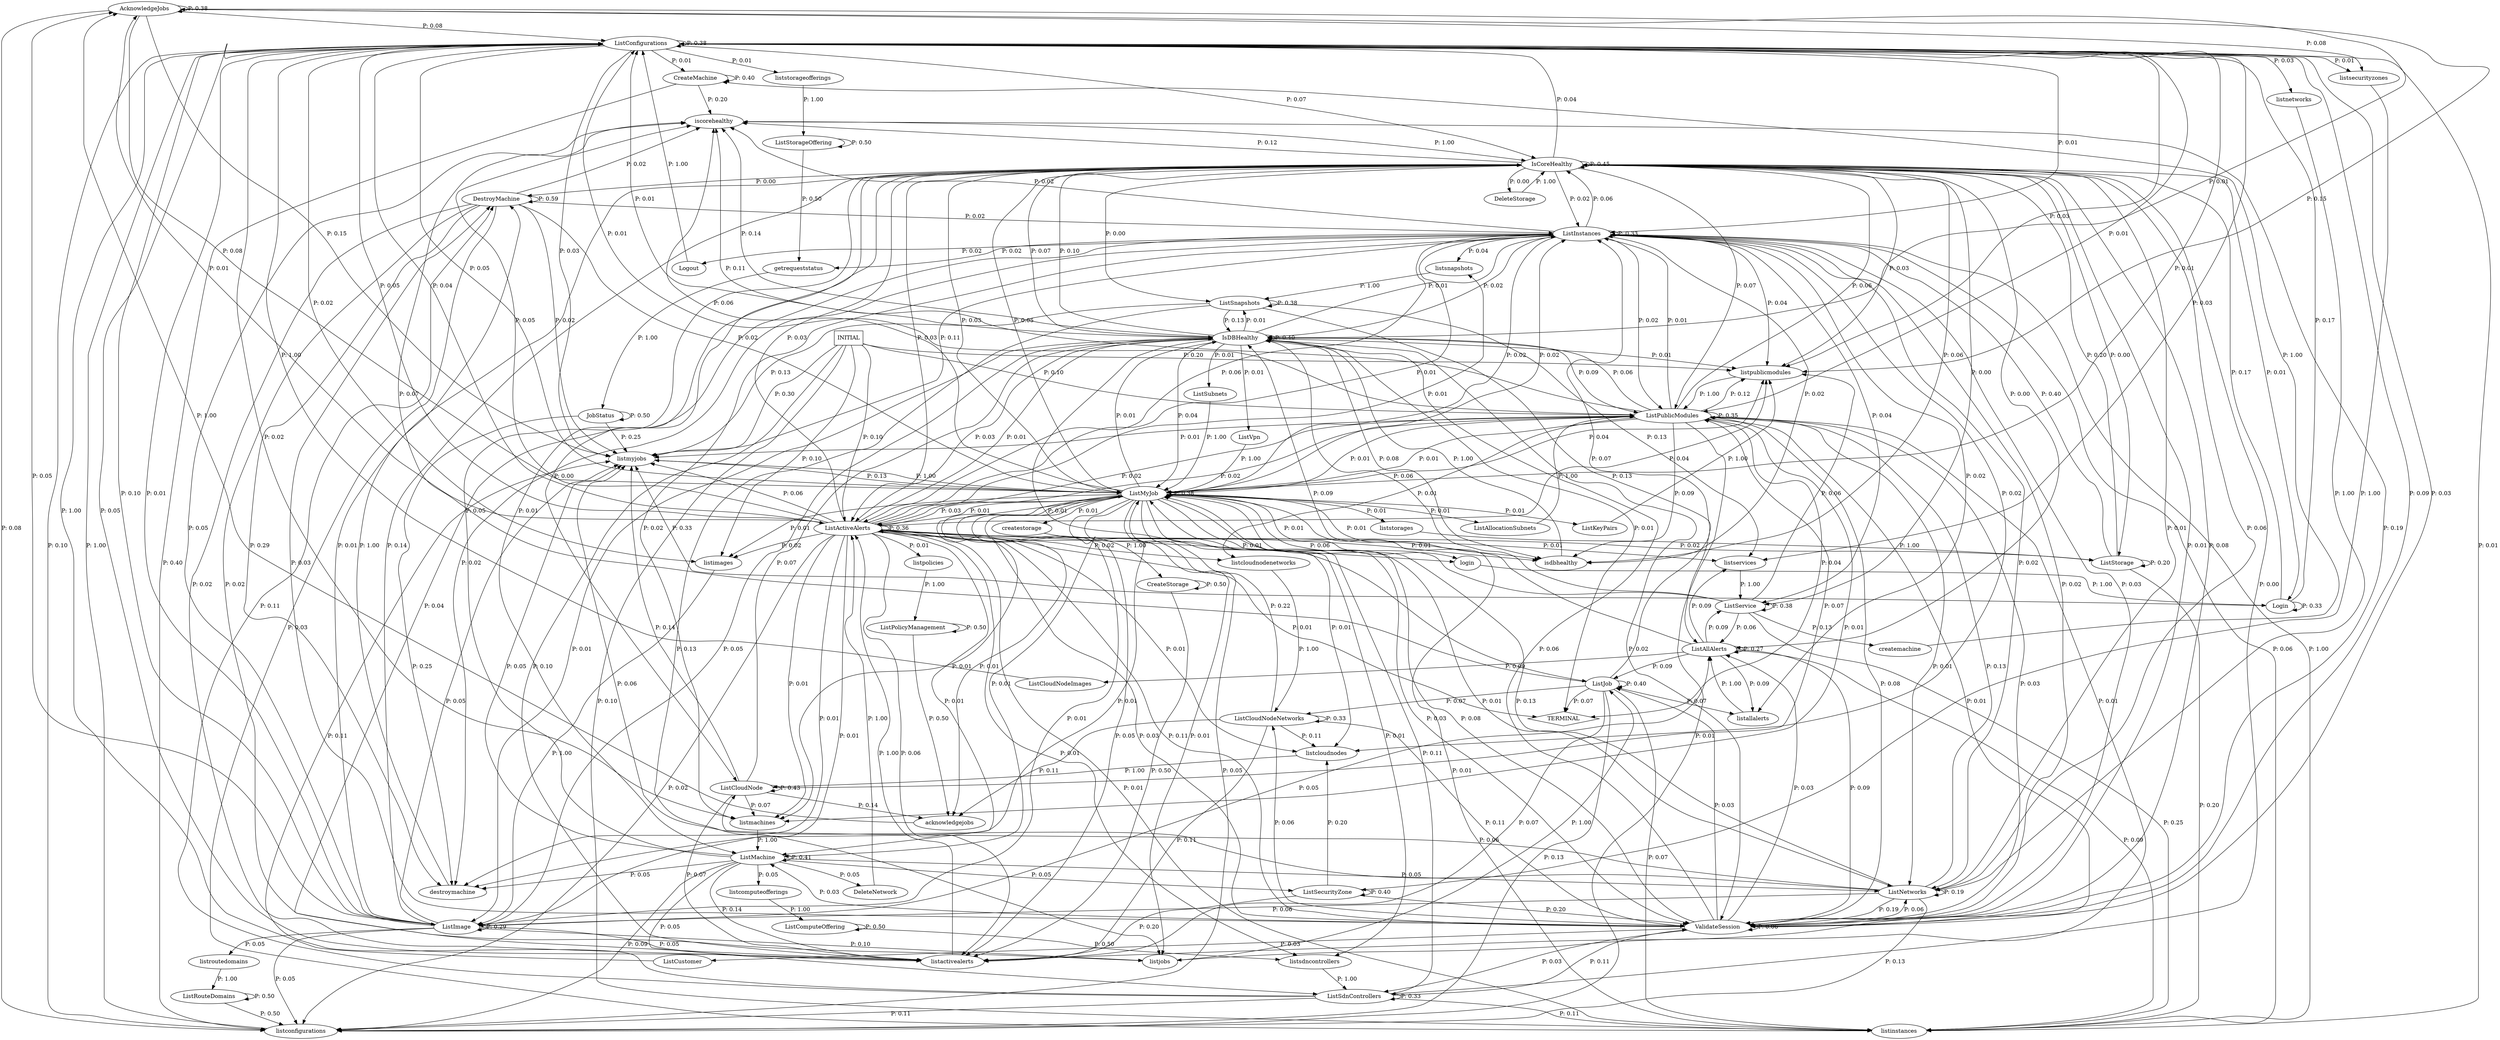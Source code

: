 digraph G {
  0 [label="AcknowledgeJobs"];
  1 [label="CreateMachine"];
  2 [label="CreateStorage"];
  3 [label="DeleteNetwork"];
  4 [label="DeleteStorage"];
  5 [label="DestroyMachine"];
  6 [label="IsCoreHealthy"];
  7 [label="IsDBHealthy"];
  8 [label="JobStatus"];
  9 [label="ListActiveAlerts"];
  10 [label="ListAllAlerts"];
  11 [label="ListAllocationSubnets"];
  12 [label="ListCloudNode"];
  13 [label="ListCloudNodeImages"];
  14 [label="ListCloudNodeNetworks"];
  15 [label="ListComputeOffering"];
  16 [label="ListConfigurations"];
  17 [label="ListCustomer"];
  18 [label="ListImage"];
  19 [label="ListInstances"];
  20 [label="ListJob"];
  21 [label="ListKeyPairs"];
  22 [label="ListMachine"];
  23 [label="ListMyJob"];
  24 [label="ListNetworks"];
  25 [label="ListPolicyManagement"];
  26 [label="ListPublicModules"];
  27 [label="ListRouteDomains"];
  28 [label="ListSdnControllers"];
  29 [label="ListSecurityZone"];
  30 [label="ListService"];
  31 [label="ListSnapshots"];
  32 [label="ListStorage"];
  33 [label="ListStorageOffering"];
  34 [label="ListSubnets"];
  35 [label="ListVpn"];
  36 [label="Login"];
  37 [label="Logout"];
  38 [label="ValidateSession"];
  39 [label="acknowledgejobs"];
  40 [label="createmachine"];
  41 [label="createstorage"];
  42 [label="destroymachine"];
  43 [label="getrequeststatus"];
  44 [label="iscorehealthy"];
  45 [label="isdbhealthy"];
  46 [label="listactivealerts"];
  47 [label="listallalerts"];
  48 [label="listcloudnodenetworks"];
  49 [label="listcloudnodes"];
  50 [label="listcomputeofferings"];
  51 [label="listconfigurations"];
  52 [label="listimages"];
  53 [label="listinstances"];
  54 [label="listjobs"];
  55 [label="listmachines"];
  56 [label="listmyjobs"];
  57 [label="listnetworks"];
  58 [label="listpolicies"];
  59 [label="listpublicmodules"];
  60 [label="listroutedomains"];
  61 [label="listsdncontrollers"];
  62 [label="listsecurityzones"];
  63 [label="listservices"];
  64 [label="listsnapshots"];
  65 [label="liststorageofferings"];
  66 [label="liststorages"];
  67 [label="login"];
  68 [label="TERMINAL",shape=diamond];
  69 [label="INITIAL",shape=box];
0->0 [label="P: 0.38"];
0->16 [label="P: 0.08"];
0->23 [label="P: 0.08"];
0->51 [label="P: 0.08"];
0->56 [label="P: 0.15"];
0->59 [label="P: 0.15"];
0->62 [label="P: 0.08"];
1->1 [label="P: 0.40"];
1->44 [label="P: 0.20"];
1->51 [label="P: 0.40"];
2->2 [label="P: 0.50"];
2->46 [label="P: 0.50"];
3->9 [label="P: 1.00"];
4->6 [label="P: 1.00"];
5->5 [label="P: 0.59"];
5->19 [label="P: 0.02"];
5->23 [label="P: 0.02"];
5->42 [label="P: 0.29"];
5->44 [label="P: 0.02"];
5->46 [label="P: 0.02"];
5->53 [label="P: 0.03"];
5->54 [label="P: 0.02"];
5->56 [label="P: 0.02"];
6->4 [label="P: 0.00"];
6->5 [label="P: 0.00"];
6->6 [label="P: 0.45"];
6->7 [label="P: 0.07"];
6->9 [label="P: 0.03"];
6->10 [label="P: 0.00"];
6->12 [label="P: 0.00"];
6->16 [label="P: 0.04"];
6->18 [label="P: 0.01"];
6->19 [label="P: 0.02"];
6->22 [label="P: 0.01"];
6->23 [label="P: 0.03"];
6->24 [label="P: 0.01"];
6->26 [label="P: 0.07"];
6->28 [label="P: 0.00"];
6->30 [label="P: 0.00"];
6->31 [label="P: 0.00"];
6->32 [label="P: 0.00"];
6->36 [label="P: 0.01"];
6->38 [label="P: 0.01"];
6->44 [label="P: 0.12"];
6->45 [label="P: 0.06"];
6->59 [label="P: 0.03"];
7->0 [label="P: 0.01"];
7->6 [label="P: 0.10"];
7->7 [label="P: 0.40"];
7->9 [label="P: 0.03"];
7->16 [label="P: 0.01"];
7->18 [label="P: 0.01"];
7->19 [label="P: 0.01"];
7->20 [label="P: 0.01"];
7->23 [label="P: 0.04"];
7->26 [label="P: 0.09"];
7->31 [label="P: 0.01"];
7->34 [label="P: 0.01"];
7->35 [label="P: 0.01"];
7->38 [label="P: 0.02"];
7->44 [label="P: 0.14"];
7->45 [label="P: 0.08"];
7->59 [label="P: 0.01"];
7->68 [label="P: 0.01"];
8->8 [label="P: 0.50"];
8->42 [label="P: 0.25"];
8->56 [label="P: 0.25"];
9->0 [label="P: 0.01"];
9->6 [label="P: 0.03"];
9->7 [label="P: 0.01"];
9->9 [label="P: 0.36"];
9->16 [label="P: 0.05"];
9->18 [label="P: 0.01"];
9->19 [label="P: 0.01"];
9->22 [label="P: 0.01"];
9->23 [label="P: 0.03"];
9->26 [label="P: 0.02"];
9->32 [label="P: 0.02"];
9->38 [label="P: 0.03"];
9->42 [label="P: 0.01"];
9->44 [label="P: 0.05"];
9->45 [label="P: 0.01"];
9->46 [label="P: 0.06"];
9->48 [label="P: 0.02"];
9->49 [label="P: 0.01"];
9->51 [label="P: 0.02"];
9->52 [label="P: 0.02"];
9->53 [label="P: 0.01"];
9->55 [label="P: 0.01"];
9->56 [label="P: 0.06"];
9->58 [label="P: 0.01"];
9->59 [label="P: 0.04"];
9->61 [label="P: 0.01"];
9->63 [label="P: 0.01"];
9->64 [label="P: 0.01"];
9->67 [label="P: 0.01"];
9->68 [label="P: 0.01"];
10->7 [label="P: 0.09"];
10->10 [label="P: 0.27"];
10->13 [label="P: 0.09"];
10->20 [label="P: 0.09"];
10->30 [label="P: 0.09"];
10->38 [label="P: 0.09"];
10->47 [label="P: 0.09"];
10->53 [label="P: 0.09"];
10->63 [label="P: 0.09"];
11->26 [label="P: 1.00"];
12->7 [label="P: 0.07"];
12->12 [label="P: 0.43"];
12->26 [label="P: 0.07"];
12->39 [label="P: 0.14"];
12->46 [label="P: 0.07"];
12->55 [label="P: 0.07"];
12->56 [label="P: 0.14"];
13->16 [label="P: 1.00"];
14->14 [label="P: 0.33"];
14->23 [label="P: 0.22"];
14->38 [label="P: 0.11"];
14->39 [label="P: 0.11"];
14->46 [label="P: 0.11"];
14->49 [label="P: 0.11"];
15->15 [label="P: 0.50"];
15->61 [label="P: 0.50"];
16->1 [label="P: 0.01"];
16->6 [label="P: 0.07"];
16->9 [label="P: 0.04"];
16->16 [label="P: 0.38"];
16->18 [label="P: 0.01"];
16->19 [label="P: 0.01"];
16->23 [label="P: 0.05"];
16->26 [label="P: 0.01"];
16->38 [label="P: 0.09"];
16->46 [label="P: 0.05"];
16->51 [label="P: 0.10"];
16->52 [label="P: 0.02"];
16->53 [label="P: 0.01"];
16->55 [label="P: 0.02"];
16->56 [label="P: 0.03"];
16->57 [label="P: 0.03"];
16->59 [label="P: 0.03"];
16->62 [label="P: 0.01"];
16->63 [label="P: 0.03"];
16->65 [label="P: 0.01"];
17->16 [label="P: 1.00"];
18->0 [label="P: 0.05"];
18->6 [label="P: 0.14"];
18->7 [label="P: 0.05"];
18->10 [label="P: 0.05"];
18->16 [label="P: 0.10"];
18->18 [label="P: 0.29"];
18->44 [label="P: 0.05"];
18->46 [label="P: 0.05"];
18->51 [label="P: 0.05"];
18->54 [label="P: 0.10"];
18->56 [label="P: 0.05"];
18->60 [label="P: 0.05"];
19->6 [label="P: 0.06"];
19->7 [label="P: 0.02"];
19->9 [label="P: 0.06"];
19->19 [label="P: 0.33"];
19->23 [label="P: 0.02"];
19->24 [label="P: 0.02"];
19->26 [label="P: 0.02"];
19->30 [label="P: 0.04"];
19->37 [label="P: 0.02"];
19->38 [label="P: 0.02"];
19->42 [label="P: 0.02"];
19->43 [label="P: 0.02"];
19->44 [label="P: 0.02"];
19->45 [label="P: 0.02"];
19->46 [label="P: 0.04"];
19->47 [label="P: 0.02"];
19->49 [label="P: 0.02"];
19->53 [label="P: 0.06"];
19->55 [label="P: 0.02"];
19->56 [label="P: 0.11"];
19->59 [label="P: 0.04"];
19->64 [label="P: 0.04"];
20->14 [label="P: 0.07"];
20->19 [label="P: 0.07"];
20->20 [label="P: 0.40"];
20->44 [label="P: 0.07"];
20->46 [label="P: 0.07"];
20->47 [label="P: 0.07"];
20->51 [label="P: 0.13"];
20->53 [label="P: 0.07"];
20->68 [label="P: 0.07"];
21->59 [label="P: 1.00"];
22->3 [label="P: 0.05"];
22->6 [label="P: 0.05"];
22->22 [label="P: 0.41"];
22->24 [label="P: 0.05"];
22->28 [label="P: 0.05"];
22->29 [label="P: 0.05"];
22->42 [label="P: 0.05"];
22->46 [label="P: 0.14"];
22->50 [label="P: 0.05"];
22->51 [label="P: 0.09"];
22->56 [label="P: 0.05"];
23->6 [label="P: 0.05"];
23->7 [label="P: 0.01"];
23->9 [label="P: 0.01"];
23->11 [label="P: 0.01"];
23->16 [label="P: 0.01"];
23->18 [label="P: 0.01"];
23->19 [label="P: 0.02"];
23->21 [label="P: 0.01"];
23->22 [label="P: 0.01"];
23->23 [label="P: 0.38"];
23->24 [label="P: 0.01"];
23->26 [label="P: 0.01"];
23->38 [label="P: 0.03"];
23->39 [label="P: 0.01"];
23->41 [label="P: 0.01"];
23->42 [label="P: 0.01"];
23->44 [label="P: 0.06"];
23->45 [label="P: 0.01"];
23->46 [label="P: 0.05"];
23->49 [label="P: 0.01"];
23->51 [label="P: 0.05"];
23->52 [label="P: 0.01"];
23->53 [label="P: 0.01"];
23->54 [label="P: 0.01"];
23->55 [label="P: 0.01"];
23->56 [label="P: 0.13"];
23->59 [label="P: 0.04"];
23->61 [label="P: 0.01"];
23->66 [label="P: 0.01"];
23->67 [label="P: 0.01"];
24->6 [label="P: 0.06"];
24->12 [label="P: 0.06"];
24->18 [label="P: 0.06"];
24->23 [label="P: 0.13"];
24->24 [label="P: 0.19"];
24->26 [label="P: 0.13"];
24->38 [label="P: 0.19"];
24->51 [label="P: 0.13"];
24->56 [label="P: 0.06"];
25->25 [label="P: 0.50"];
25->39 [label="P: 0.50"];
26->6 [label="P: 0.06"];
26->7 [label="P: 0.06"];
26->9 [label="P: 0.02"];
26->16 [label="P: 0.01"];
26->19 [label="P: 0.01"];
26->23 [label="P: 0.01"];
26->24 [label="P: 0.01"];
26->26 [label="P: 0.35"];
26->38 [label="P: 0.03"];
26->44 [label="P: 0.11"];
26->45 [label="P: 0.09"];
26->46 [label="P: 0.01"];
26->48 [label="P: 0.01"];
26->51 [label="P: 0.01"];
26->54 [label="P: 0.01"];
26->55 [label="P: 0.01"];
26->56 [label="P: 0.01"];
26->59 [label="P: 0.12"];
26->68 [label="P: 0.04"];
27->27 [label="P: 0.50"];
27->51 [label="P: 0.50"];
28->5 [label="P: 0.11"];
28->23 [label="P: 0.11"];
28->28 [label="P: 0.33"];
28->38 [label="P: 0.11"];
28->51 [label="P: 0.11"];
28->53 [label="P: 0.11"];
28->56 [label="P: 0.11"];
29->29 [label="P: 0.40"];
29->38 [label="P: 0.20"];
29->46 [label="P: 0.20"];
29->49 [label="P: 0.20"];
30->7 [label="P: 0.06"];
30->10 [label="P: 0.06"];
30->23 [label="P: 0.06"];
30->30 [label="P: 0.38"];
30->40 [label="P: 0.13"];
30->53 [label="P: 0.25"];
30->59 [label="P: 0.06"];
31->7 [label="P: 0.13"];
31->10 [label="P: 0.13"];
31->31 [label="P: 0.38"];
31->54 [label="P: 0.13"];
31->56 [label="P: 0.13"];
31->63 [label="P: 0.13"];
32->6 [label="P: 0.20"];
32->19 [label="P: 0.40"];
32->32 [label="P: 0.20"];
32->53 [label="P: 0.20"];
33->33 [label="P: 0.50"];
33->43 [label="P: 0.50"];
34->23 [label="P: 1.00"];
35->23 [label="P: 1.00"];
36->6 [label="P: 0.17"];
36->16 [label="P: 0.17"];
36->36 [label="P: 0.33"];
36->56 [label="P: 0.33"];
37->16 [label="P: 1.00"];
38->5 [label="P: 0.03"];
38->6 [label="P: 0.08"];
38->7 [label="P: 0.06"];
38->9 [label="P: 0.11"];
38->10 [label="P: 0.03"];
38->14 [label="P: 0.06"];
38->16 [label="P: 0.03"];
38->17 [label="P: 0.03"];
38->19 [label="P: 0.03"];
38->20 [label="P: 0.03"];
38->22 [label="P: 0.03"];
38->23 [label="P: 0.08"];
38->24 [label="P: 0.06"];
38->26 [label="P: 0.08"];
38->28 [label="P: 0.03"];
38->38 [label="P: 0.06"];
38->44 [label="P: 0.19"];
39->0 [label="P: 1.00"];
40->1 [label="P: 1.00"];
41->2 [label="P: 1.00"];
42->5 [label="P: 1.00"];
43->8 [label="P: 1.00"];
44->6 [label="P: 1.00"];
45->7 [label="P: 1.00"];
46->9 [label="P: 1.00"];
47->10 [label="P: 1.00"];
48->14 [label="P: 1.00"];
49->12 [label="P: 1.00"];
50->15 [label="P: 1.00"];
51->16 [label="P: 1.00"];
52->18 [label="P: 1.00"];
53->19 [label="P: 1.00"];
54->20 [label="P: 1.00"];
55->22 [label="P: 1.00"];
56->23 [label="P: 1.00"];
57->24 [label="P: 1.00"];
58->25 [label="P: 1.00"];
59->26 [label="P: 1.00"];
60->27 [label="P: 1.00"];
61->28 [label="P: 1.00"];
62->29 [label="P: 1.00"];
63->30 [label="P: 1.00"];
64->31 [label="P: 1.00"];
65->33 [label="P: 1.00"];
66->32 [label="P: 1.00"];
67->36 [label="P: 1.00"];
69->9 [label="P: 0.10"];
69->26 [label="P: 0.10"];
69->46 [label="P: 0.10"];
69->52 [label="P: 0.10"];
69->53 [label="P: 0.10"];
69->56 [label="P: 0.30"];
69->59 [label="P: 0.20"];
}

